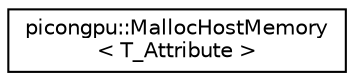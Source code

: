 digraph "Graphical Class Hierarchy"
{
 // LATEX_PDF_SIZE
  edge [fontname="Helvetica",fontsize="10",labelfontname="Helvetica",labelfontsize="10"];
  node [fontname="Helvetica",fontsize="10",shape=record];
  rankdir="LR";
  Node0 [label="picongpu::MallocHostMemory\l\< T_Attribute \>",height=0.2,width=0.4,color="black", fillcolor="white", style="filled",URL="$structpicongpu_1_1_malloc_host_memory.html",tooltip="allocate memory on host"];
}
